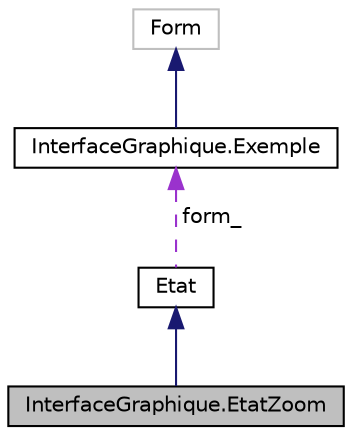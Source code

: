 digraph "InterfaceGraphique.EtatZoom"
{
  edge [fontname="Helvetica",fontsize="10",labelfontname="Helvetica",labelfontsize="10"];
  node [fontname="Helvetica",fontsize="10",shape=record];
  Node1 [label="InterfaceGraphique.EtatZoom",height=0.2,width=0.4,color="black", fillcolor="grey75", style="filled", fontcolor="black"];
  Node2 -> Node1 [dir="back",color="midnightblue",fontsize="10",style="solid",fontname="Helvetica"];
  Node2 [label="Etat",height=0.2,width=0.4,color="black", fillcolor="white", style="filled",URL="$d3/d80/class_interface_graphique_1_1_etat.html",tooltip="Etat abstrait du patron State. "];
  Node3 -> Node2 [dir="back",color="darkorchid3",fontsize="10",style="dashed",label=" form_" ,fontname="Helvetica"];
  Node3 [label="InterfaceGraphique.Exemple",height=0.2,width=0.4,color="black", fillcolor="white", style="filled",URL="$d9/d14/class_interface_graphique_1_1_exemple.html",tooltip="Main window de l&#39;éditeur du jeu. "];
  Node4 -> Node3 [dir="back",color="midnightblue",fontsize="10",style="solid",fontname="Helvetica"];
  Node4 [label="Form",height=0.2,width=0.4,color="grey75", fillcolor="white", style="filled"];
}
